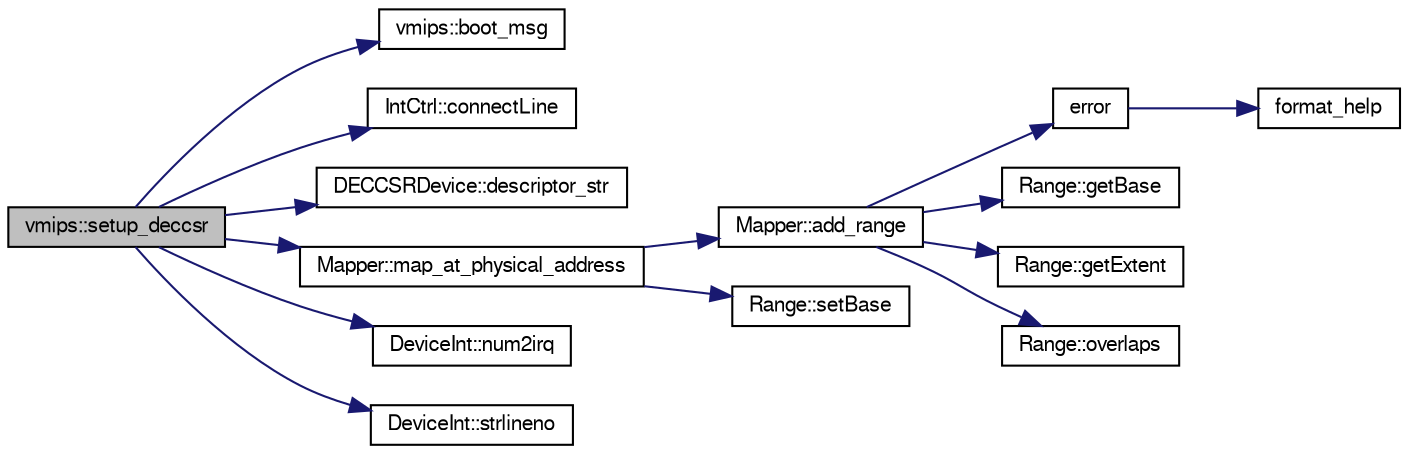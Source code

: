 digraph G
{
  edge [fontname="FreeSans",fontsize="10",labelfontname="FreeSans",labelfontsize="10"];
  node [fontname="FreeSans",fontsize="10",shape=record];
  rankdir=LR;
  Node1 [label="vmips::setup_deccsr",height=0.2,width=0.4,color="black", fillcolor="grey75", style="filled" fontcolor="black"];
  Node1 -> Node2 [color="midnightblue",fontsize="10",style="solid"];
  Node2 [label="vmips::boot_msg",height=0.2,width=0.4,color="black", fillcolor="white", style="filled",URL="$classvmips.html#a2e203897ea48f719ff7a3a1007fcf0fe"];
  Node1 -> Node3 [color="midnightblue",fontsize="10",style="solid"];
  Node3 [label="IntCtrl::connectLine",height=0.2,width=0.4,color="black", fillcolor="white", style="filled",URL="$classIntCtrl.html#adf3c4661976f3faabe89d161e10c91d0"];
  Node1 -> Node4 [color="midnightblue",fontsize="10",style="solid"];
  Node4 [label="DECCSRDevice::descriptor_str",height=0.2,width=0.4,color="black", fillcolor="white", style="filled",URL="$classDECCSRDevice.html#ada6ce141e4c58bcf6998c00d109c8140"];
  Node1 -> Node5 [color="midnightblue",fontsize="10",style="solid"];
  Node5 [label="Mapper::map_at_physical_address",height=0.2,width=0.4,color="black", fillcolor="white", style="filled",URL="$classMapper.html#a1c30883b6490a8283f4dab8dfe797860"];
  Node5 -> Node6 [color="midnightblue",fontsize="10",style="solid"];
  Node6 [label="Mapper::add_range",height=0.2,width=0.4,color="black", fillcolor="white", style="filled",URL="$classMapper.html#a8733fffed63e13e9a0584d2e3c85d0b4"];
  Node6 -> Node7 [color="midnightblue",fontsize="10",style="solid"];
  Node7 [label="error",height=0.2,width=0.4,color="black", fillcolor="white", style="filled",URL="$error_8cc.html#a158a1af99275c1555bf5fcc74709aa5a"];
  Node7 -> Node8 [color="midnightblue",fontsize="10",style="solid"];
  Node8 [label="format_help",height=0.2,width=0.4,color="black", fillcolor="white", style="filled",URL="$error_8cc.html#aa182c84a77010100b5b8a15b1ff22e70"];
  Node6 -> Node9 [color="midnightblue",fontsize="10",style="solid"];
  Node9 [label="Range::getBase",height=0.2,width=0.4,color="black", fillcolor="white", style="filled",URL="$classRange.html#ab4b6e3925cd4559eb8879deed47cb806"];
  Node6 -> Node10 [color="midnightblue",fontsize="10",style="solid"];
  Node10 [label="Range::getExtent",height=0.2,width=0.4,color="black", fillcolor="white", style="filled",URL="$classRange.html#addefe753334150b3cbaca2d5f157f17b"];
  Node6 -> Node11 [color="midnightblue",fontsize="10",style="solid"];
  Node11 [label="Range::overlaps",height=0.2,width=0.4,color="black", fillcolor="white", style="filled",URL="$classRange.html#a73ad70c479cc77fcf6cb65a8da2993cb"];
  Node5 -> Node12 [color="midnightblue",fontsize="10",style="solid"];
  Node12 [label="Range::setBase",height=0.2,width=0.4,color="black", fillcolor="white", style="filled",URL="$classRange.html#a5f60a7e0ad9e6d61d86b82163a78f776"];
  Node1 -> Node13 [color="midnightblue",fontsize="10",style="solid"];
  Node13 [label="DeviceInt::num2irq",height=0.2,width=0.4,color="black", fillcolor="white", style="filled",URL="$classDeviceInt.html#a5a1c12ade91f0bf325a26988555f9989"];
  Node1 -> Node14 [color="midnightblue",fontsize="10",style="solid"];
  Node14 [label="DeviceInt::strlineno",height=0.2,width=0.4,color="black", fillcolor="white", style="filled",URL="$classDeviceInt.html#a7b51658efadb002993df8b4475ce29eb"];
}
